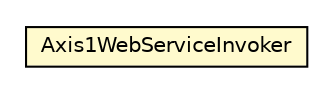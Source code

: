 #!/usr/local/bin/dot
#
# Class diagram 
# Generated by UMLGraph version R5_6-24-gf6e263 (http://www.umlgraph.org/)
#

digraph G {
	edge [fontname="Helvetica",fontsize=10,labelfontname="Helvetica",labelfontsize=10];
	node [fontname="Helvetica",fontsize=10,shape=plaintext];
	nodesep=0.25;
	ranksep=0.5;
	// org.universAAL.ri.wsdlToolkit.invocation.Axis1WebServiceInvoker
	c9682 [label=<<table title="org.universAAL.ri.wsdlToolkit.invocation.Axis1WebServiceInvoker" border="0" cellborder="1" cellspacing="0" cellpadding="2" port="p" bgcolor="lemonChiffon" href="./Axis1WebServiceInvoker.html">
		<tr><td><table border="0" cellspacing="0" cellpadding="1">
<tr><td align="center" balign="center"> Axis1WebServiceInvoker </td></tr>
		</table></td></tr>
		</table>>, URL="./Axis1WebServiceInvoker.html", fontname="Helvetica", fontcolor="black", fontsize=10.0];
}

